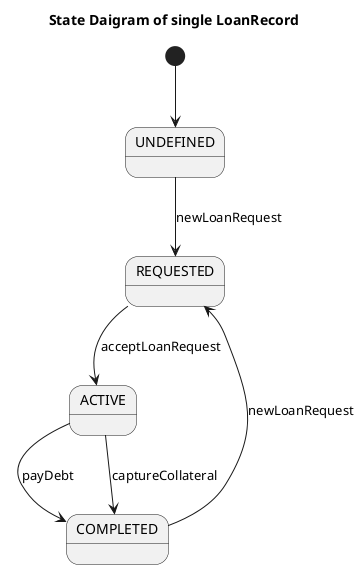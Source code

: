 @startuml state

title "State Daigram of single LoanRecord"

[*] --> UNDEFINED
UNDEFINED --> REQUESTED: newLoanRequest
REQUESTED --> ACTIVE: acceptLoanRequest
ACTIVE --> COMPLETED: payDebt
ACTIVE --> COMPLETED: captureCollateral
COMPLETED --> REQUESTED: newLoanRequest

@enduml